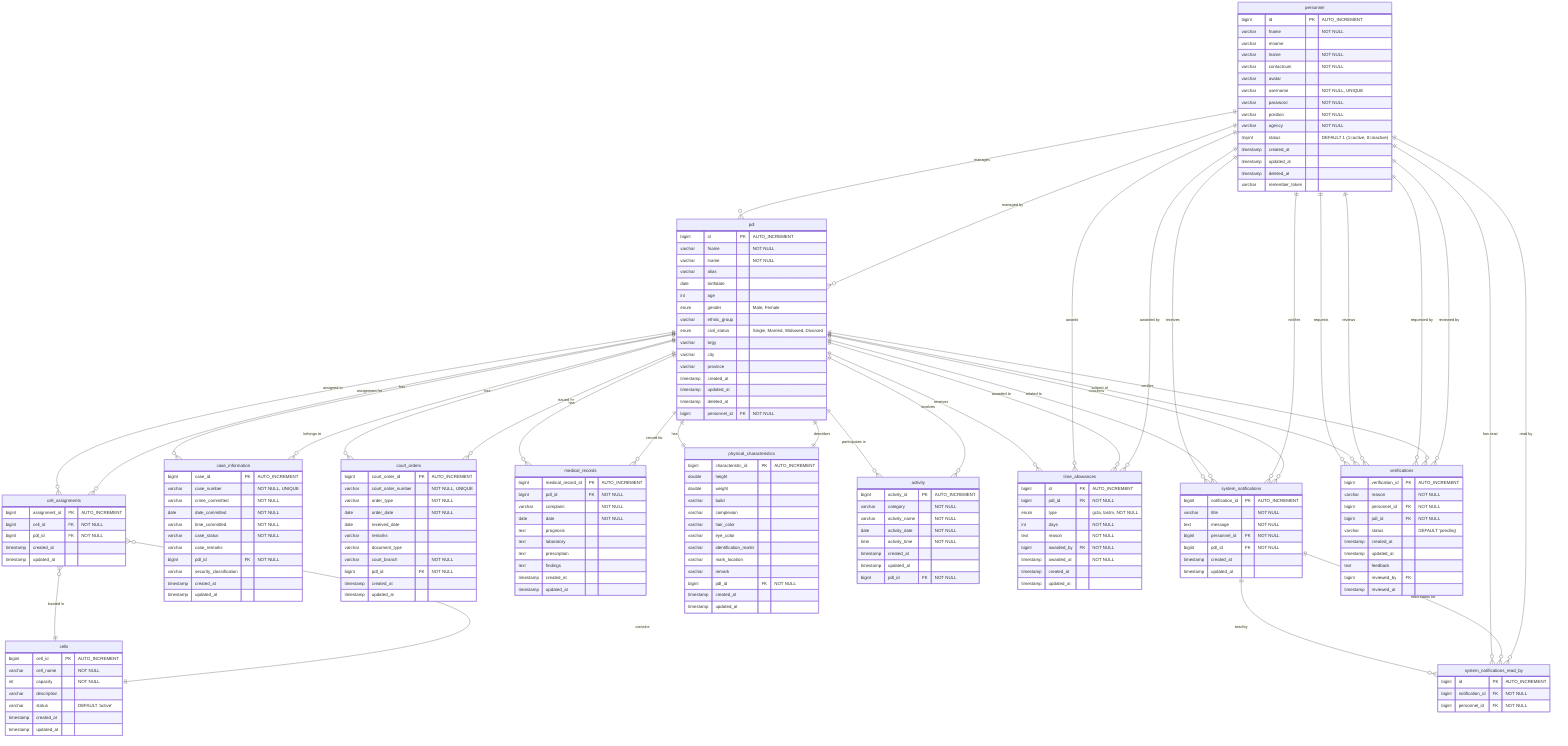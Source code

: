 erDiagram
    personnel {
        bigint id PK "AUTO_INCREMENT"
        varchar fname "NOT NULL"
        varchar mname
        varchar lname "NOT NULL"
        varchar contactnum "NOT NULL"
        varchar avatar
        varchar username "NOT NULL, UNIQUE"
        varchar password "NOT NULL"
        varchar position "NOT NULL"
        varchar agency "NOT NULL"
        tinyint status "DEFAULT 1 (1=active, 0=inactive)"
        timestamp created_at
        timestamp updated_at
        timestamp deleted_at
        varchar remember_token
    }

    pdl {
        bigint id PK "AUTO_INCREMENT"
        varchar fname "NOT NULL"
        varchar lname "NOT NULL"
        varchar alias
        date birthdate
        int age
        enum gender "Male, Female"
        varchar ethnic_group
        enum civil_status "Single, Married, Widowed, Divorced"
        varchar brgy
        varchar city
        varchar province
        timestamp created_at
        timestamp updated_at
        timestamp deleted_at
        bigint personnel_id FK "NOT NULL"
    }

    cells {
        bigint cell_id PK "AUTO_INCREMENT"
        varchar cell_name "NOT NULL"
        int capacity "NOT NULL"
        varchar description
        varchar status "DEFAULT 'active'"
        timestamp created_at
        timestamp updated_at
    }

    cell_assignments {
        bigint assignment_id PK "AUTO_INCREMENT"
        bigint cell_id FK "NOT NULL"
        bigint pdl_id FK "NOT NULL"
        timestamp created_at
        timestamp updated_at
    }

    case_information {
        bigint case_id PK "AUTO_INCREMENT"
        varchar case_number "NOT NULL, UNIQUE"
        varchar crime_committed "NOT NULL"
        date date_committed "NOT NULL"
        varchar time_committed "NOT NULL"
        varchar case_status "NOT NULL"
        varchar case_remarks
        bigint pdl_id FK "NOT NULL"
        varchar security_classification
        timestamp created_at
        timestamp updated_at
    }

    court_orders {
        bigint court_order_id PK "AUTO_INCREMENT"
        varchar court_order_number "NOT NULL, UNIQUE"
        varchar order_type "NOT NULL"
        date order_date "NOT NULL"
        date received_date
        varchar remarks
        varchar document_type
        varchar court_branch "NOT NULL"
        bigint pdl_id FK "NOT NULL"
        timestamp created_at
        timestamp updated_at
    }

    medical_records {
        bigint medical_record_id PK "AUTO_INCREMENT"
        bigint pdl_id FK "NOT NULL"
        varchar complaint "NOT NULL"
        date date "NOT NULL"
        text prognosis
        text laboratory
        text prescription
        text findings
        timestamp created_at
        timestamp updated_at
    }

    physical_characteristics {
        bigint characteristic_id PK "AUTO_INCREMENT"
        double height
        double weight
        varchar build
        varchar complexion
        varchar hair_color
        varchar eye_color
        varchar identification_marks
        varchar mark_location
        varchar remark
        bigint pdl_id FK "NOT NULL"
        timestamp created_at
        timestamp updated_at
    }

    activity {
        bigint activity_id PK "AUTO_INCREMENT"
        varchar category "NOT NULL"
        varchar activity_name "NOT NULL"
        date activity_date "NOT NULL"
        time activity_time "NOT NULL"
        timestamp created_at
        timestamp updated_at
        bigint pdl_id FK "NOT NULL"
    }

    time_allowances {
        bigint id PK "AUTO_INCREMENT"
        bigint pdl_id FK "NOT NULL"
        enum type "gcta, tastm, NOT NULL"
        int days "NOT NULL"
        text reason "NOT NULL"
        bigint awarded_by FK "NOT NULL"
        timestamp awarded_at "NOT NULL"
        timestamp created_at
        timestamp updated_at
    }

    system_notifications {
        bigint notification_id PK "AUTO_INCREMENT"
        varchar title "NOT NULL"
        text message "NOT NULL"
        bigint personnel_id FK "NOT NULL"
        bigint pdl_id FK "NOT NULL"
        timestamp created_at
        timestamp updated_at
    }

    system_notifications_read_by {
        bigint id PK "AUTO_INCREMENT"
        bigint notification_id FK "NOT NULL"
        bigint personnel_id FK "NOT NULL"
    }

    verifications {
        bigint verification_id PK "AUTO_INCREMENT"
        varchar reason "NOT NULL"
        bigint personnel_id FK "NOT NULL"
        bigint pdl_id FK "NOT NULL"
        varchar status "DEFAULT 'pending'"
        timestamp created_at
        timestamp updated_at
        text feedback
        bigint reviewed_by FK
        timestamp reviewed_at
    }

    %% Relationships
    personnel ||--o{ pdl : "manages"
    pdl }o--|| personnel : "managed by"

    cells ||--o{ cell_assignments : "contains"
    cell_assignments }o--|| cells : "located in"
    pdl ||--o{ cell_assignments : "assigned to"
    cell_assignments }o--|| pdl : "assignment for"

    pdl ||--o{ case_information : "has"
    case_information }o--|| pdl : "belongs to"

    pdl ||--o{ court_orders : "has"
    court_orders }o--|| pdl : "issued for"

    pdl ||--o{ medical_records : "has"
    medical_records }o--|| pdl : "record for"

    pdl ||--|| physical_characteristics : "has"
    physical_characteristics ||--|| pdl : "describes"

    pdl ||--o{ activity : "participates in"
    activity }o--|| pdl : "involves"

    pdl ||--o{ time_allowances : "receives"
    time_allowances }o--|| pdl : "awarded to"
    personnel ||--o{ time_allowances : "awards"
    time_allowances }o--|| personnel : "awarded by"

    personnel ||--o{ system_notifications : "receives"
    system_notifications }o--|| personnel : "notifies"
    pdl ||--o{ system_notifications : "related to"
    system_notifications }o--|| pdl : "concerns"

    system_notifications ||--o{ system_notifications_read_by : "read by"
    system_notifications_read_by }o--|| system_notifications : "read status for"
    personnel ||--o{ system_notifications_read_by : "has read"
    system_notifications_read_by }o--|| personnel : "read by"

    personnel ||--o{ verifications : "requests"
    verifications }o--|| personnel : "requested by"
    pdl ||--o{ verifications : "subject of"
    verifications }o--|| pdl : "verifies"
    personnel ||--o{ verifications : "reviews"
    verifications }o--|| personnel : "reviewed by"